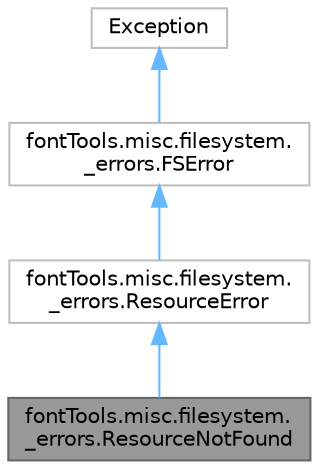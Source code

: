digraph "fontTools.misc.filesystem._errors.ResourceNotFound"
{
 // LATEX_PDF_SIZE
  bgcolor="transparent";
  edge [fontname=Helvetica,fontsize=10,labelfontname=Helvetica,labelfontsize=10];
  node [fontname=Helvetica,fontsize=10,shape=box,height=0.2,width=0.4];
  Node1 [id="Node000001",label="fontTools.misc.filesystem.\l_errors.ResourceNotFound",height=0.2,width=0.4,color="gray40", fillcolor="grey60", style="filled", fontcolor="black",tooltip=" "];
  Node2 -> Node1 [id="edge1_Node000001_Node000002",dir="back",color="steelblue1",style="solid",tooltip=" "];
  Node2 [id="Node000002",label="fontTools.misc.filesystem.\l_errors.ResourceError",height=0.2,width=0.4,color="grey75", fillcolor="white", style="filled",URL="$dc/d45/classfontTools_1_1misc_1_1filesystem_1_1__errors_1_1ResourceError.html",tooltip=" "];
  Node3 -> Node2 [id="edge2_Node000002_Node000003",dir="back",color="steelblue1",style="solid",tooltip=" "];
  Node3 [id="Node000003",label="fontTools.misc.filesystem.\l_errors.FSError",height=0.2,width=0.4,color="grey75", fillcolor="white", style="filled",URL="$d9/d7d/classfontTools_1_1misc_1_1filesystem_1_1__errors_1_1FSError.html",tooltip=" "];
  Node4 -> Node3 [id="edge3_Node000003_Node000004",dir="back",color="steelblue1",style="solid",tooltip=" "];
  Node4 [id="Node000004",label="Exception",height=0.2,width=0.4,color="grey75", fillcolor="white", style="filled",URL="$d4/d67/classException.html",tooltip=" "];
}
